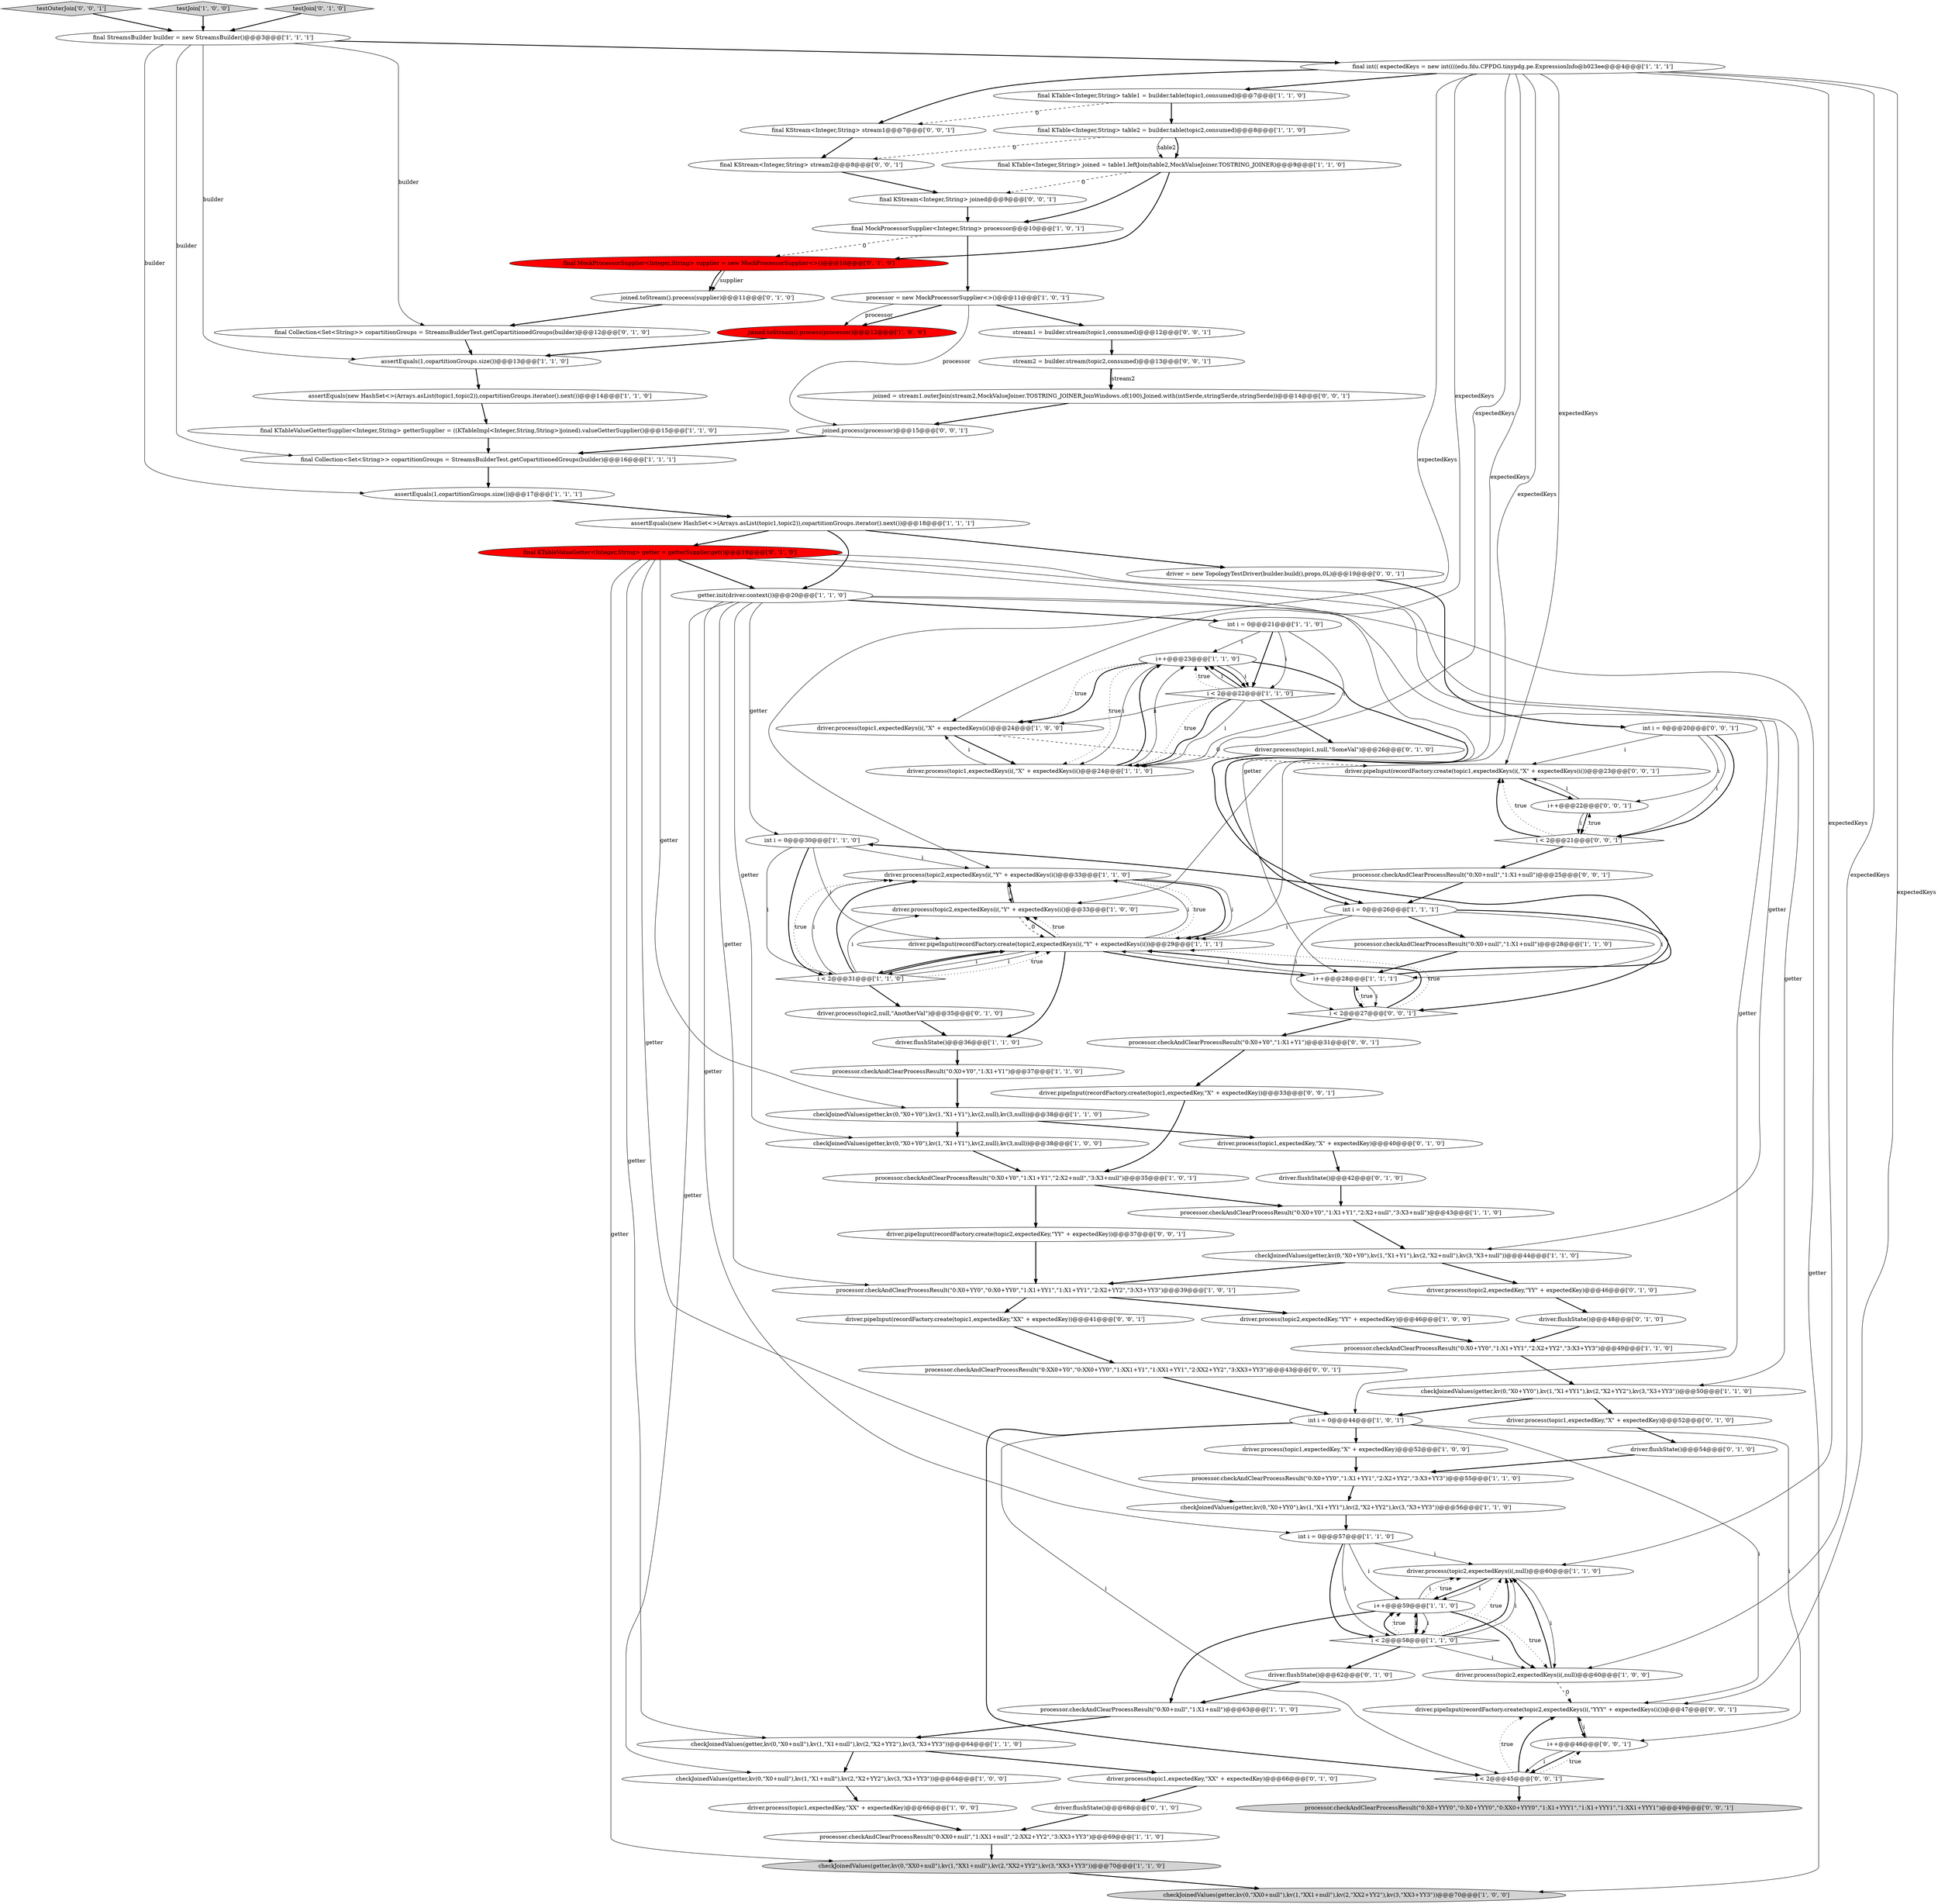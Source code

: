 digraph {
7 [style = filled, label = "processor = new MockProcessorSupplier<>()@@@11@@@['1', '0', '1']", fillcolor = white, shape = ellipse image = "AAA0AAABBB1BBB"];
12 [style = filled, label = "final MockProcessorSupplier<Integer,String> processor@@@10@@@['1', '0', '1']", fillcolor = white, shape = ellipse image = "AAA0AAABBB1BBB"];
54 [style = filled, label = "processor.checkAndClearProcessResult(\"0:X0+null\",\"1:X1+null\")@@@28@@@['1', '1', '0']", fillcolor = white, shape = ellipse image = "AAA0AAABBB1BBB"];
11 [style = filled, label = "assertEquals(new HashSet<>(Arrays.asList(topic1,topic2)),copartitionGroups.iterator().next())@@@18@@@['1', '1', '1']", fillcolor = white, shape = ellipse image = "AAA0AAABBB1BBB"];
80 [style = filled, label = "i < 2@@@21@@@['0', '0', '1']", fillcolor = white, shape = diamond image = "AAA0AAABBB3BBB"];
38 [style = filled, label = "processor.checkAndClearProcessResult(\"0:X0+null\",\"1:X1+null\")@@@63@@@['1', '1', '0']", fillcolor = white, shape = ellipse image = "AAA0AAABBB1BBB"];
69 [style = filled, label = "driver.flushState()@@@68@@@['0', '1', '0']", fillcolor = white, shape = ellipse image = "AAA0AAABBB2BBB"];
35 [style = filled, label = "processor.checkAndClearProcessResult(\"0:X0+YY0\",\"1:X1+YY1\",\"2:X2+YY2\",\"3:X3+YY3\")@@@49@@@['1', '1', '0']", fillcolor = white, shape = ellipse image = "AAA0AAABBB1BBB"];
56 [style = filled, label = "joined.toStream().process(supplier)@@@11@@@['0', '1', '0']", fillcolor = white, shape = ellipse image = "AAA0AAABBB2BBB"];
24 [style = filled, label = "i++@@@23@@@['1', '1', '0']", fillcolor = white, shape = ellipse image = "AAA0AAABBB1BBB"];
31 [style = filled, label = "processor.checkAndClearProcessResult(\"0:X0+Y0\",\"1:X1+Y1\")@@@37@@@['1', '1', '0']", fillcolor = white, shape = ellipse image = "AAA0AAABBB1BBB"];
57 [style = filled, label = "driver.process(topic1,null,\"SomeVal\")@@@26@@@['0', '1', '0']", fillcolor = white, shape = ellipse image = "AAA0AAABBB2BBB"];
78 [style = filled, label = "driver.pipeInput(recordFactory.create(topic2,expectedKey,\"YY\" + expectedKey))@@@37@@@['0', '0', '1']", fillcolor = white, shape = ellipse image = "AAA0AAABBB3BBB"];
91 [style = filled, label = "final KStream<Integer,String> stream2@@@8@@@['0', '0', '1']", fillcolor = white, shape = ellipse image = "AAA0AAABBB3BBB"];
4 [style = filled, label = "i++@@@28@@@['1', '1', '1']", fillcolor = white, shape = ellipse image = "AAA0AAABBB1BBB"];
79 [style = filled, label = "stream2 = builder.stream(topic2,consumed)@@@13@@@['0', '0', '1']", fillcolor = white, shape = ellipse image = "AAA0AAABBB3BBB"];
95 [style = filled, label = "processor.checkAndClearProcessResult(\"0:XX0+Y0\",\"0:XX0+YY0\",\"1:XX1+Y1\",\"1:XX1+YY1\",\"2:XX2+YY2\",\"3:XX3+YY3\")@@@43@@@['0', '0', '1']", fillcolor = white, shape = ellipse image = "AAA0AAABBB3BBB"];
10 [style = filled, label = "processor.checkAndClearProcessResult(\"0:X0+Y0\",\"1:X1+Y1\",\"2:X2+null\",\"3:X3+null\")@@@35@@@['1', '0', '1']", fillcolor = white, shape = ellipse image = "AAA0AAABBB1BBB"];
40 [style = filled, label = "checkJoinedValues(getter,kv(0,\"X0+null\"),kv(1,\"X1+null\"),kv(2,\"X2+YY2\"),kv(3,\"X3+YY3\"))@@@64@@@['1', '1', '0']", fillcolor = white, shape = ellipse image = "AAA0AAABBB1BBB"];
53 [style = filled, label = "getter.init(driver.context())@@@20@@@['1', '1', '0']", fillcolor = white, shape = ellipse image = "AAA0AAABBB1BBB"];
86 [style = filled, label = "testOuterJoin['0', '0', '1']", fillcolor = lightgray, shape = diamond image = "AAA0AAABBB3BBB"];
77 [style = filled, label = "processor.checkAndClearProcessResult(\"0:X0+null\",\"1:X1+null\")@@@25@@@['0', '0', '1']", fillcolor = white, shape = ellipse image = "AAA0AAABBB3BBB"];
2 [style = filled, label = "checkJoinedValues(getter,kv(0,\"XX0+null\"),kv(1,\"XX1+null\"),kv(2,\"XX2+YY2\"),kv(3,\"XX3+YY3\"))@@@70@@@['1', '0', '0']", fillcolor = lightgray, shape = ellipse image = "AAA0AAABBB1BBB"];
84 [style = filled, label = "driver.pipeInput(recordFactory.create(topic2,expectedKeys(i(,\"YYY\" + expectedKeys(i())@@@47@@@['0', '0', '1']", fillcolor = white, shape = ellipse image = "AAA0AAABBB3BBB"];
30 [style = filled, label = "driver.process(topic2,expectedKeys(i(,null)@@@60@@@['1', '1', '0']", fillcolor = white, shape = ellipse image = "AAA0AAABBB1BBB"];
27 [style = filled, label = "int i = 0@@@30@@@['1', '1', '0']", fillcolor = white, shape = ellipse image = "AAA0AAABBB1BBB"];
62 [style = filled, label = "final Collection<Set<String>> copartitionGroups = StreamsBuilderTest.getCopartitionedGroups(builder)@@@12@@@['0', '1', '0']", fillcolor = white, shape = ellipse image = "AAA0AAABBB2BBB"];
83 [style = filled, label = "final KStream<Integer,String> joined@@@9@@@['0', '0', '1']", fillcolor = white, shape = ellipse image = "AAA0AAABBB3BBB"];
36 [style = filled, label = "assertEquals(1,copartitionGroups.size())@@@13@@@['1', '1', '0']", fillcolor = white, shape = ellipse image = "AAA0AAABBB1BBB"];
66 [style = filled, label = "final KTableValueGetter<Integer,String> getter = getterSupplier.get()@@@19@@@['0', '1', '0']", fillcolor = red, shape = ellipse image = "AAA1AAABBB2BBB"];
23 [style = filled, label = "final KTable<Integer,String> table2 = builder.table(topic2,consumed)@@@8@@@['1', '1', '0']", fillcolor = white, shape = ellipse image = "AAA0AAABBB1BBB"];
85 [style = filled, label = "driver.pipeInput(recordFactory.create(topic1,expectedKeys(i(,\"X\" + expectedKeys(i())@@@23@@@['0', '0', '1']", fillcolor = white, shape = ellipse image = "AAA0AAABBB3BBB"];
19 [style = filled, label = "final KTable<Integer,String> joined = table1.leftJoin(table2,MockValueJoiner.TOSTRING_JOINER)@@@9@@@['1', '1', '0']", fillcolor = white, shape = ellipse image = "AAA0AAABBB1BBB"];
64 [style = filled, label = "driver.process(topic1,expectedKey,\"XX\" + expectedKey)@@@66@@@['0', '1', '0']", fillcolor = white, shape = ellipse image = "AAA0AAABBB2BBB"];
50 [style = filled, label = "i < 2@@@58@@@['1', '1', '0']", fillcolor = white, shape = diamond image = "AAA0AAABBB1BBB"];
16 [style = filled, label = "processor.checkAndClearProcessResult(\"0:X0+Y0\",\"1:X1+Y1\",\"2:X2+null\",\"3:X3+null\")@@@43@@@['1', '1', '0']", fillcolor = white, shape = ellipse image = "AAA0AAABBB1BBB"];
28 [style = filled, label = "driver.process(topic1,expectedKey,\"XX\" + expectedKey)@@@66@@@['1', '0', '0']", fillcolor = white, shape = ellipse image = "AAA0AAABBB1BBB"];
73 [style = filled, label = "driver = new TopologyTestDriver(builder.build(),props,0L)@@@19@@@['0', '0', '1']", fillcolor = white, shape = ellipse image = "AAA0AAABBB3BBB"];
76 [style = filled, label = "driver.pipeInput(recordFactory.create(topic1,expectedKey,\"X\" + expectedKey))@@@33@@@['0', '0', '1']", fillcolor = white, shape = ellipse image = "AAA0AAABBB3BBB"];
93 [style = filled, label = "joined.process(processor)@@@15@@@['0', '0', '1']", fillcolor = white, shape = ellipse image = "AAA0AAABBB3BBB"];
5 [style = filled, label = "processor.checkAndClearProcessResult(\"0:X0+YY0\",\"0:X0+YY0\",\"1:X1+YY1\",\"1:X1+YY1\",\"2:X2+YY2\",\"3:X3+YY3\")@@@39@@@['1', '0', '1']", fillcolor = white, shape = ellipse image = "AAA0AAABBB1BBB"];
26 [style = filled, label = "driver.process(topic1,expectedKeys(i(,\"X\" + expectedKeys(i()@@@24@@@['1', '0', '0']", fillcolor = white, shape = ellipse image = "AAA0AAABBB1BBB"];
41 [style = filled, label = "checkJoinedValues(getter,kv(0,\"X0+null\"),kv(1,\"X1+null\"),kv(2,\"X2+YY2\"),kv(3,\"X3+YY3\"))@@@64@@@['1', '0', '0']", fillcolor = white, shape = ellipse image = "AAA0AAABBB1BBB"];
94 [style = filled, label = "final KStream<Integer,String> stream1@@@7@@@['0', '0', '1']", fillcolor = white, shape = ellipse image = "AAA0AAABBB3BBB"];
25 [style = filled, label = "driver.process(topic2,expectedKeys(i(,\"Y\" + expectedKeys(i()@@@33@@@['1', '1', '0']", fillcolor = white, shape = ellipse image = "AAA0AAABBB1BBB"];
37 [style = filled, label = "final int(( expectedKeys = new int((((edu.fdu.CPPDG.tinypdg.pe.ExpressionInfo@b023ee@@@4@@@['1', '1', '1']", fillcolor = white, shape = ellipse image = "AAA0AAABBB1BBB"];
71 [style = filled, label = "driver.process(topic1,expectedKey,\"X\" + expectedKey)@@@52@@@['0', '1', '0']", fillcolor = white, shape = ellipse image = "AAA0AAABBB2BBB"];
65 [style = filled, label = "driver.flushState()@@@62@@@['0', '1', '0']", fillcolor = white, shape = ellipse image = "AAA0AAABBB2BBB"];
0 [style = filled, label = "driver.process(topic2,expectedKey,\"YY\" + expectedKey)@@@46@@@['1', '0', '0']", fillcolor = white, shape = ellipse image = "AAA0AAABBB1BBB"];
92 [style = filled, label = "i++@@@22@@@['0', '0', '1']", fillcolor = white, shape = ellipse image = "AAA0AAABBB3BBB"];
52 [style = filled, label = "driver.process(topic1,expectedKey,\"X\" + expectedKey)@@@52@@@['1', '0', '0']", fillcolor = white, shape = ellipse image = "AAA0AAABBB1BBB"];
20 [style = filled, label = "final KTableValueGetterSupplier<Integer,String> getterSupplier = ((KTableImpl<Integer,String,String>)joined).valueGetterSupplier()@@@15@@@['1', '1', '0']", fillcolor = white, shape = ellipse image = "AAA0AAABBB1BBB"];
68 [style = filled, label = "final MockProcessorSupplier<Integer,String> supplier = new MockProcessorSupplier<>()@@@10@@@['0', '1', '0']", fillcolor = red, shape = ellipse image = "AAA1AAABBB2BBB"];
15 [style = filled, label = "processor.checkAndClearProcessResult(\"0:XX0+null\",\"1:XX1+null\",\"2:XX2+YY2\",\"3:XX3+YY3\")@@@69@@@['1', '1', '0']", fillcolor = white, shape = ellipse image = "AAA0AAABBB1BBB"];
3 [style = filled, label = "driver.process(topic2,expectedKeys(i(,\"Y\" + expectedKeys(i()@@@33@@@['1', '0', '0']", fillcolor = white, shape = ellipse image = "AAA0AAABBB1BBB"];
8 [style = filled, label = "checkJoinedValues(getter,kv(0,\"X0+YY0\"),kv(1,\"X1+YY1\"),kv(2,\"X2+YY2\"),kv(3,\"X3+YY3\"))@@@56@@@['1', '1', '0']", fillcolor = white, shape = ellipse image = "AAA0AAABBB1BBB"];
13 [style = filled, label = "final KTable<Integer,String> table1 = builder.table(topic1,consumed)@@@7@@@['1', '1', '0']", fillcolor = white, shape = ellipse image = "AAA0AAABBB1BBB"];
74 [style = filled, label = "processor.checkAndClearProcessResult(\"0:X0+YYY0\",\"0:X0+YYY0\",\"0:XX0+YYY0\",\"1:X1+YYY1\",\"1:X1+YYY1\",\"1:XX1+YYY1\")@@@49@@@['0', '0', '1']", fillcolor = lightgray, shape = ellipse image = "AAA0AAABBB3BBB"];
58 [style = filled, label = "driver.flushState()@@@48@@@['0', '1', '0']", fillcolor = white, shape = ellipse image = "AAA0AAABBB2BBB"];
87 [style = filled, label = "stream1 = builder.stream(topic1,consumed)@@@12@@@['0', '0', '1']", fillcolor = white, shape = ellipse image = "AAA0AAABBB3BBB"];
47 [style = filled, label = "driver.process(topic1,expectedKeys(i(,\"X\" + expectedKeys(i()@@@24@@@['1', '1', '0']", fillcolor = white, shape = ellipse image = "AAA0AAABBB1BBB"];
6 [style = filled, label = "int i = 0@@@44@@@['1', '0', '1']", fillcolor = white, shape = ellipse image = "AAA0AAABBB1BBB"];
21 [style = filled, label = "driver.pipeInput(recordFactory.create(topic2,expectedKeys(i(,\"Y\" + expectedKeys(i())@@@29@@@['1', '1', '1']", fillcolor = white, shape = ellipse image = "AAA0AAABBB1BBB"];
17 [style = filled, label = "int i = 0@@@26@@@['1', '1', '1']", fillcolor = white, shape = ellipse image = "AAA0AAABBB1BBB"];
33 [style = filled, label = "driver.flushState()@@@36@@@['1', '1', '0']", fillcolor = white, shape = ellipse image = "AAA0AAABBB1BBB"];
18 [style = filled, label = "i++@@@59@@@['1', '1', '0']", fillcolor = white, shape = ellipse image = "AAA0AAABBB1BBB"];
43 [style = filled, label = "i < 2@@@31@@@['1', '1', '0']", fillcolor = white, shape = diamond image = "AAA0AAABBB1BBB"];
45 [style = filled, label = "final Collection<Set<String>> copartitionGroups = StreamsBuilderTest.getCopartitionedGroups(builder)@@@16@@@['1', '1', '1']", fillcolor = white, shape = ellipse image = "AAA0AAABBB1BBB"];
48 [style = filled, label = "checkJoinedValues(getter,kv(0,\"X0+Y0\"),kv(1,\"X1+Y1\"),kv(2,null),kv(3,null))@@@38@@@['1', '0', '0']", fillcolor = white, shape = ellipse image = "AAA0AAABBB1BBB"];
63 [style = filled, label = "driver.flushState()@@@42@@@['0', '1', '0']", fillcolor = white, shape = ellipse image = "AAA0AAABBB2BBB"];
39 [style = filled, label = "testJoin['1', '0', '0']", fillcolor = lightgray, shape = diamond image = "AAA0AAABBB1BBB"];
55 [style = filled, label = "joined.toStream().process(processor)@@@12@@@['1', '0', '0']", fillcolor = red, shape = ellipse image = "AAA1AAABBB1BBB"];
42 [style = filled, label = "final StreamsBuilder builder = new StreamsBuilder()@@@3@@@['1', '1', '1']", fillcolor = white, shape = ellipse image = "AAA0AAABBB1BBB"];
1 [style = filled, label = "checkJoinedValues(getter,kv(0,\"XX0+null\"),kv(1,\"XX1+null\"),kv(2,\"XX2+YY2\"),kv(3,\"XX3+YY3\"))@@@70@@@['1', '1', '0']", fillcolor = lightgray, shape = ellipse image = "AAA0AAABBB1BBB"];
82 [style = filled, label = "i < 2@@@27@@@['0', '0', '1']", fillcolor = white, shape = diamond image = "AAA0AAABBB3BBB"];
14 [style = filled, label = "checkJoinedValues(getter,kv(0,\"X0+Y0\"),kv(1,\"X1+Y1\"),kv(2,null),kv(3,null))@@@38@@@['1', '1', '0']", fillcolor = white, shape = ellipse image = "AAA0AAABBB1BBB"];
88 [style = filled, label = "driver.pipeInput(recordFactory.create(topic1,expectedKey,\"XX\" + expectedKey))@@@41@@@['0', '0', '1']", fillcolor = white, shape = ellipse image = "AAA0AAABBB3BBB"];
46 [style = filled, label = "i < 2@@@22@@@['1', '1', '0']", fillcolor = white, shape = diamond image = "AAA0AAABBB1BBB"];
44 [style = filled, label = "checkJoinedValues(getter,kv(0,\"X0+YY0\"),kv(1,\"X1+YY1\"),kv(2,\"X2+YY2\"),kv(3,\"X3+YY3\"))@@@50@@@['1', '1', '0']", fillcolor = white, shape = ellipse image = "AAA0AAABBB1BBB"];
90 [style = filled, label = "int i = 0@@@20@@@['0', '0', '1']", fillcolor = white, shape = ellipse image = "AAA0AAABBB3BBB"];
22 [style = filled, label = "assertEquals(1,copartitionGroups.size())@@@17@@@['1', '1', '1']", fillcolor = white, shape = ellipse image = "AAA0AAABBB1BBB"];
51 [style = filled, label = "int i = 0@@@21@@@['1', '1', '0']", fillcolor = white, shape = ellipse image = "AAA0AAABBB1BBB"];
72 [style = filled, label = "joined = stream1.outerJoin(stream2,MockValueJoiner.TOSTRING_JOINER,JoinWindows.of(100),Joined.with(intSerde,stringSerde,stringSerde))@@@14@@@['0', '0', '1']", fillcolor = white, shape = ellipse image = "AAA0AAABBB3BBB"];
32 [style = filled, label = "driver.process(topic2,expectedKeys(i(,null)@@@60@@@['1', '0', '0']", fillcolor = white, shape = ellipse image = "AAA0AAABBB1BBB"];
59 [style = filled, label = "driver.process(topic2,null,\"AnotherVal\")@@@35@@@['0', '1', '0']", fillcolor = white, shape = ellipse image = "AAA0AAABBB2BBB"];
60 [style = filled, label = "driver.flushState()@@@54@@@['0', '1', '0']", fillcolor = white, shape = ellipse image = "AAA0AAABBB2BBB"];
89 [style = filled, label = "i < 2@@@45@@@['0', '0', '1']", fillcolor = white, shape = diamond image = "AAA0AAABBB3BBB"];
61 [style = filled, label = "driver.process(topic2,expectedKey,\"YY\" + expectedKey)@@@46@@@['0', '1', '0']", fillcolor = white, shape = ellipse image = "AAA0AAABBB2BBB"];
81 [style = filled, label = "i++@@@46@@@['0', '0', '1']", fillcolor = white, shape = ellipse image = "AAA0AAABBB3BBB"];
70 [style = filled, label = "testJoin['0', '1', '0']", fillcolor = lightgray, shape = diamond image = "AAA0AAABBB2BBB"];
34 [style = filled, label = "checkJoinedValues(getter,kv(0,\"X0+Y0\"),kv(1,\"X1+Y1\"),kv(2,\"X2+null\"),kv(3,\"X3+null\"))@@@44@@@['1', '1', '0']", fillcolor = white, shape = ellipse image = "AAA0AAABBB1BBB"];
9 [style = filled, label = "int i = 0@@@57@@@['1', '1', '0']", fillcolor = white, shape = ellipse image = "AAA0AAABBB1BBB"];
67 [style = filled, label = "driver.process(topic1,expectedKey,\"X\" + expectedKey)@@@40@@@['0', '1', '0']", fillcolor = white, shape = ellipse image = "AAA0AAABBB2BBB"];
75 [style = filled, label = "processor.checkAndClearProcessResult(\"0:X0+Y0\",\"1:X1+Y1\")@@@31@@@['0', '0', '1']", fillcolor = white, shape = ellipse image = "AAA0AAABBB3BBB"];
29 [style = filled, label = "assertEquals(new HashSet<>(Arrays.asList(topic1,topic2)),copartitionGroups.iterator().next())@@@14@@@['1', '1', '0']", fillcolor = white, shape = ellipse image = "AAA0AAABBB1BBB"];
49 [style = filled, label = "processor.checkAndClearProcessResult(\"0:X0+YY0\",\"1:X1+YY1\",\"2:X2+YY2\",\"3:X3+YY3\")@@@55@@@['1', '1', '0']", fillcolor = white, shape = ellipse image = "AAA0AAABBB1BBB"];
44->71 [style = bold, label=""];
9->50 [style = bold, label=""];
9->30 [style = solid, label="i"];
90->85 [style = solid, label="i"];
34->61 [style = bold, label=""];
55->36 [style = bold, label=""];
17->54 [style = bold, label=""];
92->80 [style = bold, label=""];
50->30 [style = dotted, label="true"];
19->83 [style = dashed, label="0"];
36->29 [style = bold, label=""];
23->91 [style = dashed, label="0"];
21->43 [style = bold, label=""];
80->92 [style = dotted, label="true"];
92->85 [style = solid, label="i"];
69->15 [style = bold, label=""];
46->24 [style = dotted, label="true"];
82->21 [style = bold, label=""];
77->17 [style = bold, label=""];
30->18 [style = bold, label=""];
71->60 [style = bold, label=""];
68->56 [style = solid, label="supplier"];
12->7 [style = bold, label=""];
14->67 [style = bold, label=""];
41->28 [style = bold, label=""];
50->65 [style = bold, label=""];
49->8 [style = bold, label=""];
18->50 [style = solid, label="i"];
89->74 [style = bold, label=""];
30->18 [style = solid, label="i"];
90->92 [style = solid, label="i"];
86->42 [style = bold, label=""];
5->0 [style = bold, label=""];
46->26 [style = solid, label="i"];
45->22 [style = bold, label=""];
24->17 [style = bold, label=""];
88->95 [style = bold, label=""];
82->75 [style = bold, label=""];
48->10 [style = bold, label=""];
18->32 [style = bold, label=""];
89->81 [style = dotted, label="true"];
66->40 [style = solid, label="getter"];
37->26 [style = solid, label="expectedKeys"];
51->24 [style = solid, label="i"];
12->68 [style = dashed, label="0"];
81->89 [style = bold, label=""];
42->22 [style = solid, label="builder"];
66->4 [style = solid, label="getter"];
24->46 [style = bold, label=""];
14->48 [style = bold, label=""];
20->45 [style = bold, label=""];
25->21 [style = bold, label=""];
21->3 [style = bold, label=""];
11->73 [style = bold, label=""];
31->14 [style = bold, label=""];
18->38 [style = bold, label=""];
73->90 [style = bold, label=""];
37->21 [style = solid, label="expectedKeys"];
19->12 [style = bold, label=""];
35->44 [style = bold, label=""];
46->24 [style = solid, label="i"];
3->21 [style = dashed, label="0"];
51->47 [style = solid, label="i"];
50->18 [style = bold, label=""];
50->30 [style = bold, label=""];
46->24 [style = bold, label=""];
83->12 [style = bold, label=""];
81->89 [style = solid, label="i"];
26->47 [style = bold, label=""];
80->85 [style = bold, label=""];
58->35 [style = bold, label=""];
16->34 [style = bold, label=""];
56->62 [style = bold, label=""];
76->10 [style = bold, label=""];
7->55 [style = bold, label=""];
72->93 [style = bold, label=""];
81->84 [style = solid, label="i"];
17->21 [style = solid, label="i"];
94->91 [style = bold, label=""];
50->18 [style = dotted, label="true"];
18->50 [style = bold, label=""];
13->94 [style = dashed, label="0"];
29->20 [style = bold, label=""];
65->38 [style = bold, label=""];
24->26 [style = dotted, label="true"];
43->25 [style = dotted, label="true"];
32->84 [style = dashed, label="0"];
4->21 [style = solid, label="i"];
37->30 [style = solid, label="expectedKeys"];
43->25 [style = solid, label="i"];
6->84 [style = solid, label="i"];
87->79 [style = bold, label=""];
37->13 [style = bold, label=""];
63->16 [style = bold, label=""];
39->42 [style = bold, label=""];
7->87 [style = bold, label=""];
37->32 [style = solid, label="expectedKeys"];
6->81 [style = solid, label="i"];
22->11 [style = bold, label=""];
9->18 [style = solid, label="i"];
62->36 [style = bold, label=""];
21->4 [style = bold, label=""];
82->21 [style = dotted, label="true"];
25->21 [style = solid, label="i"];
57->17 [style = bold, label=""];
37->84 [style = solid, label="expectedKeys"];
43->59 [style = bold, label=""];
51->46 [style = solid, label="i"];
42->37 [style = bold, label=""];
37->47 [style = solid, label="expectedKeys"];
21->43 [style = solid, label="i"];
27->43 [style = bold, label=""];
79->72 [style = bold, label=""];
66->34 [style = solid, label="getter"];
17->82 [style = solid, label="i"];
91->83 [style = bold, label=""];
66->14 [style = solid, label="getter"];
4->82 [style = solid, label="i"];
24->47 [style = dotted, label="true"];
17->82 [style = bold, label=""];
46->47 [style = dotted, label="true"];
11->66 [style = bold, label=""];
5->88 [style = bold, label=""];
19->68 [style = bold, label=""];
43->21 [style = solid, label="i"];
9->50 [style = solid, label="i"];
37->85 [style = solid, label="expectedKeys"];
32->30 [style = bold, label=""];
85->92 [style = bold, label=""];
42->45 [style = solid, label="builder"];
37->25 [style = solid, label="expectedKeys"];
53->27 [style = solid, label="getter"];
70->42 [style = bold, label=""];
50->30 [style = solid, label="i"];
21->25 [style = solid, label="i"];
93->45 [style = bold, label=""];
60->49 [style = bold, label=""];
7->55 [style = solid, label="processor"];
21->25 [style = dotted, label="true"];
50->18 [style = solid, label="i"];
89->84 [style = dotted, label="true"];
24->26 [style = bold, label=""];
53->2 [style = solid, label="getter"];
66->1 [style = solid, label="getter"];
10->16 [style = bold, label=""];
67->63 [style = bold, label=""];
47->24 [style = bold, label=""];
10->78 [style = bold, label=""];
43->3 [style = solid, label="i"];
79->72 [style = solid, label="stream2"];
23->19 [style = bold, label=""];
37->3 [style = solid, label="expectedKeys"];
21->3 [style = dotted, label="true"];
47->24 [style = solid, label="i"];
42->36 [style = solid, label="builder"];
50->32 [style = solid, label="i"];
18->30 [style = solid, label="i"];
1->2 [style = bold, label=""];
59->33 [style = bold, label=""];
27->43 [style = solid, label="i"];
75->76 [style = bold, label=""];
38->40 [style = bold, label=""];
53->48 [style = solid, label="getter"];
46->57 [style = bold, label=""];
27->25 [style = solid, label="i"];
92->80 [style = solid, label="i"];
47->26 [style = solid, label="i"];
66->44 [style = solid, label="getter"];
82->4 [style = dotted, label="true"];
26->85 [style = dashed, label="0"];
15->1 [style = bold, label=""];
89->84 [style = bold, label=""];
37->94 [style = bold, label=""];
43->21 [style = bold, label=""];
44->6 [style = bold, label=""];
28->15 [style = bold, label=""];
53->41 [style = solid, label="getter"];
17->4 [style = solid, label="i"];
53->51 [style = bold, label=""];
66->53 [style = bold, label=""];
52->49 [style = bold, label=""];
3->25 [style = bold, label=""];
34->5 [style = bold, label=""];
64->69 [style = bold, label=""];
21->33 [style = bold, label=""];
6->89 [style = solid, label="i"];
40->64 [style = bold, label=""];
53->6 [style = solid, label="getter"];
61->58 [style = bold, label=""];
54->4 [style = bold, label=""];
46->47 [style = bold, label=""];
18->32 [style = dotted, label="true"];
68->56 [style = bold, label=""];
51->46 [style = bold, label=""];
6->52 [style = bold, label=""];
42->62 [style = solid, label="builder"];
4->82 [style = bold, label=""];
23->19 [style = solid, label="table2"];
53->9 [style = solid, label="getter"];
11->53 [style = bold, label=""];
24->46 [style = solid, label="i"];
90->80 [style = solid, label="i"];
95->6 [style = bold, label=""];
6->89 [style = bold, label=""];
90->80 [style = bold, label=""];
30->32 [style = solid, label="i"];
78->5 [style = bold, label=""];
24->47 [style = solid, label="i"];
66->8 [style = solid, label="getter"];
4->27 [style = bold, label=""];
40->41 [style = bold, label=""];
8->9 [style = bold, label=""];
13->23 [style = bold, label=""];
80->85 [style = dotted, label="true"];
0->35 [style = bold, label=""];
33->31 [style = bold, label=""];
80->77 [style = bold, label=""];
25->3 [style = solid, label="i"];
84->81 [style = bold, label=""];
43->25 [style = bold, label=""];
46->47 [style = solid, label="i"];
27->21 [style = solid, label="i"];
53->5 [style = solid, label="getter"];
43->21 [style = dotted, label="true"];
18->30 [style = dotted, label="true"];
7->93 [style = solid, label="processor"];
}
